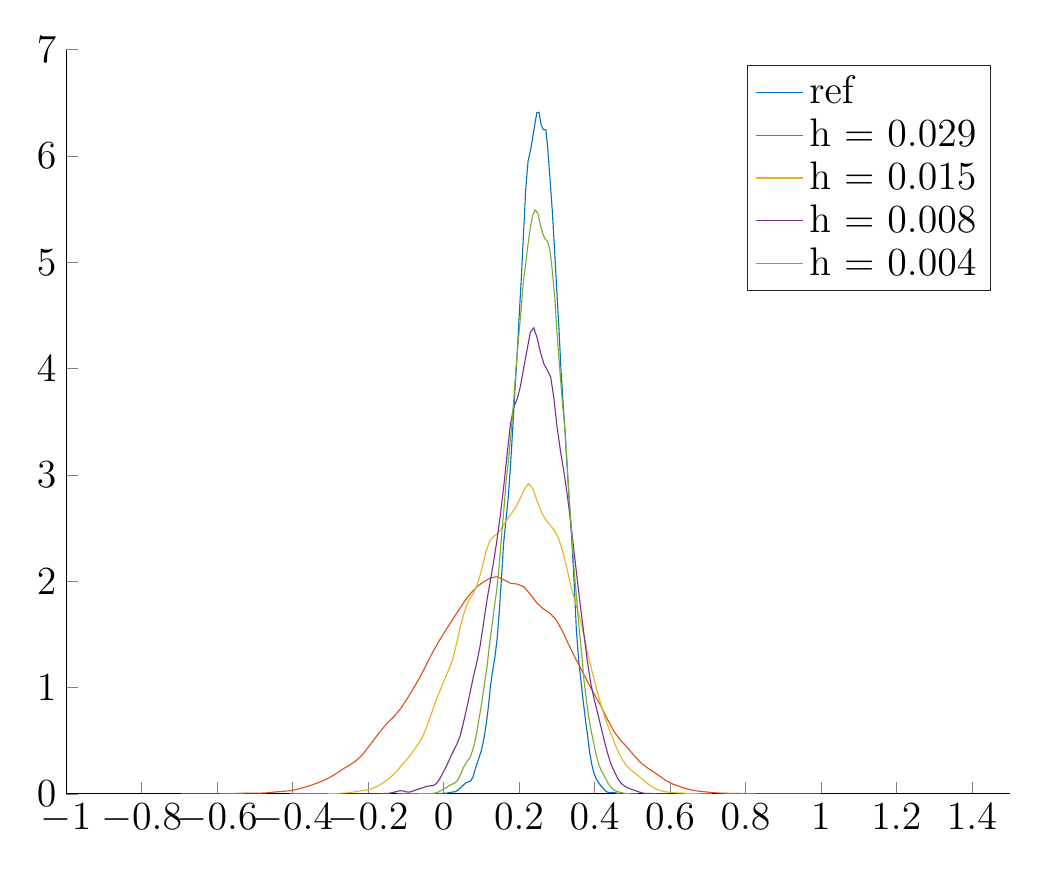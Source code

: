 % This file was created by matlab2tikz.
%
%The latest EFupdates can be retrieved from
%  http://www.mathworks.com/matlabcentral/fileexchange/22022-matlab2tikz-matlab2tikz
%where you can also make suggestions and rate matlab2tikz.
%
\definecolor{mycolor1}{rgb}{0.0,0.447,0.741}%
\definecolor{mycolor2}{rgb}{0.85,0.325,0.098}%
\definecolor{mycolor3}{rgb}{0.929,0.694,0.125}%
\definecolor{mycolor4}{rgb}{0.494,0.184,0.556}%
\definecolor{mycolor5}{rgb}{0.466,0.674,0.188}%
%
\begin{tikzpicture}

\begin{axis}[%
width=4.717in,
height=3.721in,
at={(0.791in,0.502in)},
scale only axis,
xmin=-1,
xmax=1.5,
ymin=0,
ymax=7,
axis background/.style={fill=white},
axis x line*=bottom,
axis y line*=left,
legend style={legend cell align=left,align=left,draw=white!15!black},
ticklabel style={font=\Large},legend style={font=\Large},title style={font=\Large}
]
\addplot [color=mycolor1,solid]
  table[row sep=crcr]{%
-0.104	6.841e-06\\
-0.098	6.825e-05\\
-0.092	0.0\\
-0.086	0.001\\
-0.08	0.001\\
-0.074	0.001\\
-0.069	0.001\\
-0.063	0.001\\
-0.057	0.001\\
-0.051	0.001\\
-0.045	0.002\\
-0.039	0.002\\
-0.033	0.002\\
-0.028	0.003\\
-0.022	0.005\\
-0.016	0.005\\
-0.01	0.003\\
-0.004	0.003\\
0.002	0.006\\
0.007	0.007\\
0.013	0.01\\
0.019	0.015\\
0.025	0.018\\
0.031	0.021\\
0.037	0.033\\
0.043	0.051\\
0.048	0.067\\
0.054	0.088\\
0.06	0.107\\
0.066	0.114\\
0.072	0.123\\
0.078	0.158\\
0.083	0.221\\
0.089	0.289\\
0.095	0.35\\
0.101	0.42\\
0.107	0.518\\
0.113	0.653\\
0.119	0.825\\
0.124	1.008\\
0.13	1.156\\
0.136	1.283\\
0.142	1.459\\
0.148	1.727\\
0.154	2.056\\
0.159	2.349\\
0.165	2.565\\
0.171	2.769\\
0.177	3.06\\
0.183	3.419\\
0.189	3.781\\
0.195	4.13\\
0.2	4.469\\
0.206	4.845\\
0.212	5.277\\
0.218	5.699\\
0.224	5.952\\
0.23	6.046\\
0.235	6.147\\
0.241	6.276\\
0.247	6.407\\
0.253	6.412\\
0.259	6.289\\
0.265	6.246\\
0.271	6.249\\
0.276	6.079\\
0.282	5.791\\
0.288	5.492\\
0.294	5.133\\
0.3	4.738\\
0.306	4.368\\
0.311	4.001\\
0.317	3.67\\
0.323	3.355\\
0.329	2.99\\
0.335	2.648\\
0.341	2.32\\
0.347	1.924\\
0.352	1.538\\
0.358	1.264\\
0.364	1.067\\
0.37	0.877\\
0.376	0.698\\
0.382	0.54\\
0.387	0.395\\
0.393	0.274\\
0.399	0.19\\
0.405	0.139\\
0.411	0.104\\
0.417	0.077\\
0.423	0.053\\
0.428	0.031\\
0.434	0.017\\
0.44	0.012\\
0.446	0.013\\
0.452	0.012\\
0.458	0.008\\
0.464	0.003\\
0.469	0.001\\
0.475	6.006e-05\\
};
\addlegendentry{ref};

\addplot [color=mycolor2,solid]
  table[row sep=crcr]{%
-0.696	2.441e-06\\
-0.679	2.351e-05\\
-0.662	0.0\\
-0.645	0.0\\
-0.628	0.001\\
-0.611	0.001\\
-0.593	0.001\\
-0.576	0.002\\
-0.559	0.003\\
-0.542	0.006\\
-0.525	0.007\\
-0.508	0.007\\
-0.491	0.007\\
-0.473	0.009\\
-0.456	0.015\\
-0.439	0.02\\
-0.422	0.025\\
-0.405	0.031\\
-0.388	0.044\\
-0.371	0.06\\
-0.354	0.078\\
-0.336	0.1\\
-0.319	0.125\\
-0.302	0.154\\
-0.285	0.189\\
-0.268	0.231\\
-0.251	0.268\\
-0.234	0.306\\
-0.216	0.364\\
-0.199	0.441\\
-0.182	0.522\\
-0.165	0.6\\
-0.148	0.67\\
-0.131	0.729\\
-0.114	0.801\\
-0.096	0.897\\
-0.079	0.997\\
-0.062	1.101\\
-0.045	1.219\\
-0.028	1.339\\
-0.011	1.443\\
0.006	1.54\\
0.023	1.636\\
0.041	1.733\\
0.058	1.823\\
0.075	1.899\\
0.092	1.959\\
0.109	2.001\\
0.126	2.035\\
0.143	2.043\\
0.161	2.011\\
0.178	1.981\\
0.195	1.974\\
0.212	1.951\\
0.229	1.882\\
0.246	1.801\\
0.263	1.744\\
0.281	1.702\\
0.298	1.64\\
0.315	1.532\\
0.332	1.402\\
0.349	1.28\\
0.366	1.164\\
0.383	1.046\\
0.4	0.934\\
0.418	0.82\\
0.435	0.697\\
0.452	0.585\\
0.469	0.505\\
0.486	0.44\\
0.503	0.37\\
0.52	0.302\\
0.538	0.251\\
0.555	0.21\\
0.572	0.169\\
0.589	0.127\\
0.606	0.095\\
0.623	0.073\\
0.64	0.052\\
0.658	0.036\\
0.675	0.026\\
0.692	0.02\\
0.709	0.014\\
0.726	0.009\\
0.743	0.007\\
0.76	0.005\\
0.777	0.004\\
0.795	0.003\\
0.812	0.002\\
0.829	0.001\\
0.846	0.0\\
0.863	0.0\\
0.88	0.0\\
0.897	0.0\\
0.915	0.001\\
0.932	0.001\\
0.949	0.001\\
0.966	0.0\\
0.983	7.27e-05\\
1.0	8.558e-06\\
};
\addlegendentry{h = 0.029};

\addplot [color=mycolor3,solid]
  table[row sep=crcr]{%
-0.408	2.968e-06\\
-0.396	2.159e-05\\
-0.385	8.889e-05\\
-0.374	0.0\\
-0.363	0.0\\
-0.351	0.0\\
-0.34	0.001\\
-0.329	0.001\\
-0.317	0.001\\
-0.306	0.001\\
-0.295	0.002\\
-0.283	0.003\\
-0.272	0.005\\
-0.261	0.008\\
-0.25	0.012\\
-0.238	0.018\\
-0.227	0.024\\
-0.216	0.031\\
-0.204	0.037\\
-0.193	0.046\\
-0.182	0.061\\
-0.17	0.082\\
-0.159	0.108\\
-0.148	0.137\\
-0.137	0.169\\
-0.125	0.21\\
-0.114	0.256\\
-0.103	0.3\\
-0.091	0.349\\
-0.08	0.404\\
-0.069	0.46\\
-0.057	0.527\\
-0.046	0.618\\
-0.035	0.726\\
-0.024	0.84\\
-0.012	0.949\\
-0.001	1.047\\
0.01	1.137\\
0.022	1.242\\
0.033	1.391\\
0.044	1.568\\
0.056	1.721\\
0.067	1.82\\
0.078	1.883\\
0.089	1.965\\
0.101	2.108\\
0.112	2.274\\
0.123	2.385\\
0.135	2.427\\
0.146	2.459\\
0.157	2.519\\
0.169	2.584\\
0.18	2.638\\
0.191	2.693\\
0.202	2.771\\
0.214	2.865\\
0.225	2.919\\
0.236	2.874\\
0.248	2.758\\
0.259	2.65\\
0.27	2.582\\
0.282	2.532\\
0.293	2.481\\
0.304	2.411\\
0.315	2.291\\
0.327	2.122\\
0.338	1.947\\
0.349	1.801\\
0.361	1.658\\
0.372	1.49\\
0.383	1.306\\
0.395	1.132\\
0.406	0.981\\
0.417	0.842\\
0.428	0.713\\
0.44	0.601\\
0.451	0.498\\
0.462	0.402\\
0.474	0.323\\
0.485	0.265\\
0.496	0.226\\
0.508	0.194\\
0.519	0.163\\
0.53	0.13\\
0.541	0.096\\
0.553	0.067\\
0.564	0.045\\
0.575	0.031\\
0.587	0.021\\
0.598	0.015\\
0.609	0.012\\
0.62	0.009\\
0.632	0.008\\
0.643	0.006\\
0.654	0.004\\
0.666	0.002\\
0.677	0.001\\
0.688	0.0\\
0.7	4.079e-05\\
0.711	4.621e-06\\
};
\addlegendentry{h = 0.015};

\addplot [color=mycolor4,solid]
  table[row sep=crcr]{%
-0.276	1.358e-05\\
-0.267	0.0\\
-0.259	0.001\\
-0.25	0.001\\
-0.241	0.001\\
-0.232	0.0\\
-0.223	8.981e-05\\
-0.214	0.0\\
-0.205	0.001\\
-0.196	0.001\\
-0.187	0.0\\
-0.179	0.0\\
-0.17	0.001\\
-0.161	0.003\\
-0.152	0.004\\
-0.143	0.007\\
-0.134	0.013\\
-0.125	0.022\\
-0.116	0.03\\
-0.107	0.028\\
-0.099	0.019\\
-0.09	0.017\\
-0.081	0.027\\
-0.072	0.039\\
-0.063	0.049\\
-0.054	0.06\\
-0.045	0.071\\
-0.036	0.076\\
-0.027	0.078\\
-0.019	0.098\\
-0.01	0.143\\
-0.001	0.202\\
0.008	0.265\\
0.017	0.334\\
0.026	0.403\\
0.035	0.465\\
0.044	0.546\\
0.052	0.659\\
0.061	0.797\\
0.07	0.949\\
0.079	1.1\\
0.088	1.236\\
0.097	1.393\\
0.106	1.606\\
0.115	1.824\\
0.124	2.002\\
0.132	2.172\\
0.141	2.374\\
0.15	2.607\\
0.159	2.875\\
0.168	3.178\\
0.177	3.47\\
0.186	3.64\\
0.195	3.713\\
0.204	3.839\\
0.212	4.0\\
0.221	4.172\\
0.23	4.342\\
0.239	4.384\\
0.248	4.29\\
0.257	4.15\\
0.266	4.044\\
0.275	3.986\\
0.284	3.92\\
0.292	3.733\\
0.301	3.447\\
0.31	3.222\\
0.319	3.03\\
0.328	2.807\\
0.337	2.555\\
0.346	2.272\\
0.355	1.998\\
0.363	1.757\\
0.372	1.503\\
0.381	1.249\\
0.39	1.045\\
0.399	0.891\\
0.408	0.764\\
0.417	0.633\\
0.426	0.5\\
0.435	0.379\\
0.443	0.287\\
0.452	0.215\\
0.461	0.149\\
0.47	0.102\\
0.479	0.075\\
0.488	0.058\\
0.497	0.044\\
0.506	0.033\\
0.515	0.023\\
0.523	0.012\\
0.532	0.006\\
0.541	0.005\\
0.55	0.004\\
0.559	0.002\\
0.568	0.001\\
0.577	0.001\\
0.586	0.0\\
0.595	9.138e-05\\
0.603	9.057e-06\\
};
\addlegendentry{h = 0.008};

\addplot [color=mycolor5,solid]
  table[row sep=crcr]{%
-0.123	5.781e-06\\
-0.117	5.038e-05\\
-0.11	0.0\\
-0.104	0.0\\
-0.097	0.0\\
-0.091	0.0\\
-0.085	6.577e-05\\
-0.078	1.371e-05\\
-0.072	7.739e-05\\
-0.065	0.001\\
-0.059	0.002\\
-0.052	0.004\\
-0.046	0.003\\
-0.04	0.002\\
-0.033	0.003\\
-0.027	0.005\\
-0.02	0.009\\
-0.014	0.019\\
-0.007	0.031\\
-0.001	0.042\\
0.005	0.054\\
0.012	0.07\\
0.018	0.085\\
0.025	0.095\\
0.031	0.106\\
0.038	0.132\\
0.044	0.175\\
0.05	0.227\\
0.057	0.275\\
0.063	0.309\\
0.07	0.34\\
0.076	0.399\\
0.083	0.491\\
0.089	0.598\\
0.095	0.728\\
0.102	0.875\\
0.108	1.025\\
0.115	1.189\\
0.121	1.38\\
0.128	1.57\\
0.134	1.744\\
0.141	1.919\\
0.147	2.129\\
0.153	2.393\\
0.16	2.681\\
0.166	2.946\\
0.173	3.171\\
0.179	3.403\\
0.186	3.697\\
0.192	4.003\\
0.198	4.259\\
0.205	4.528\\
0.211	4.801\\
0.218	4.996\\
0.224	5.174\\
0.231	5.35\\
0.237	5.453\\
0.243	5.493\\
0.25	5.459\\
0.256	5.358\\
0.263	5.271\\
0.269	5.22\\
0.276	5.194\\
0.282	5.117\\
0.288	4.929\\
0.295	4.655\\
0.301	4.322\\
0.308	3.996\\
0.314	3.725\\
0.321	3.453\\
0.327	3.127\\
0.333	2.774\\
0.34	2.429\\
0.346	2.107\\
0.353	1.824\\
0.359	1.57\\
0.366	1.319\\
0.372	1.073\\
0.379	0.869\\
0.385	0.717\\
0.391	0.594\\
0.398	0.481\\
0.404	0.373\\
0.411	0.282\\
0.417	0.225\\
0.424	0.184\\
0.43	0.141\\
0.436	0.1\\
0.443	0.067\\
0.449	0.042\\
0.456	0.028\\
0.462	0.02\\
0.469	0.015\\
0.475	0.009\\
0.481	0.005\\
0.488	0.003\\
0.494	0.001\\
0.501	0.0\\
0.507	0.0\\
0.514	1.156e-05\\
};
\addlegendentry{h = 0.004};

\end{axis}
\end{tikzpicture}%